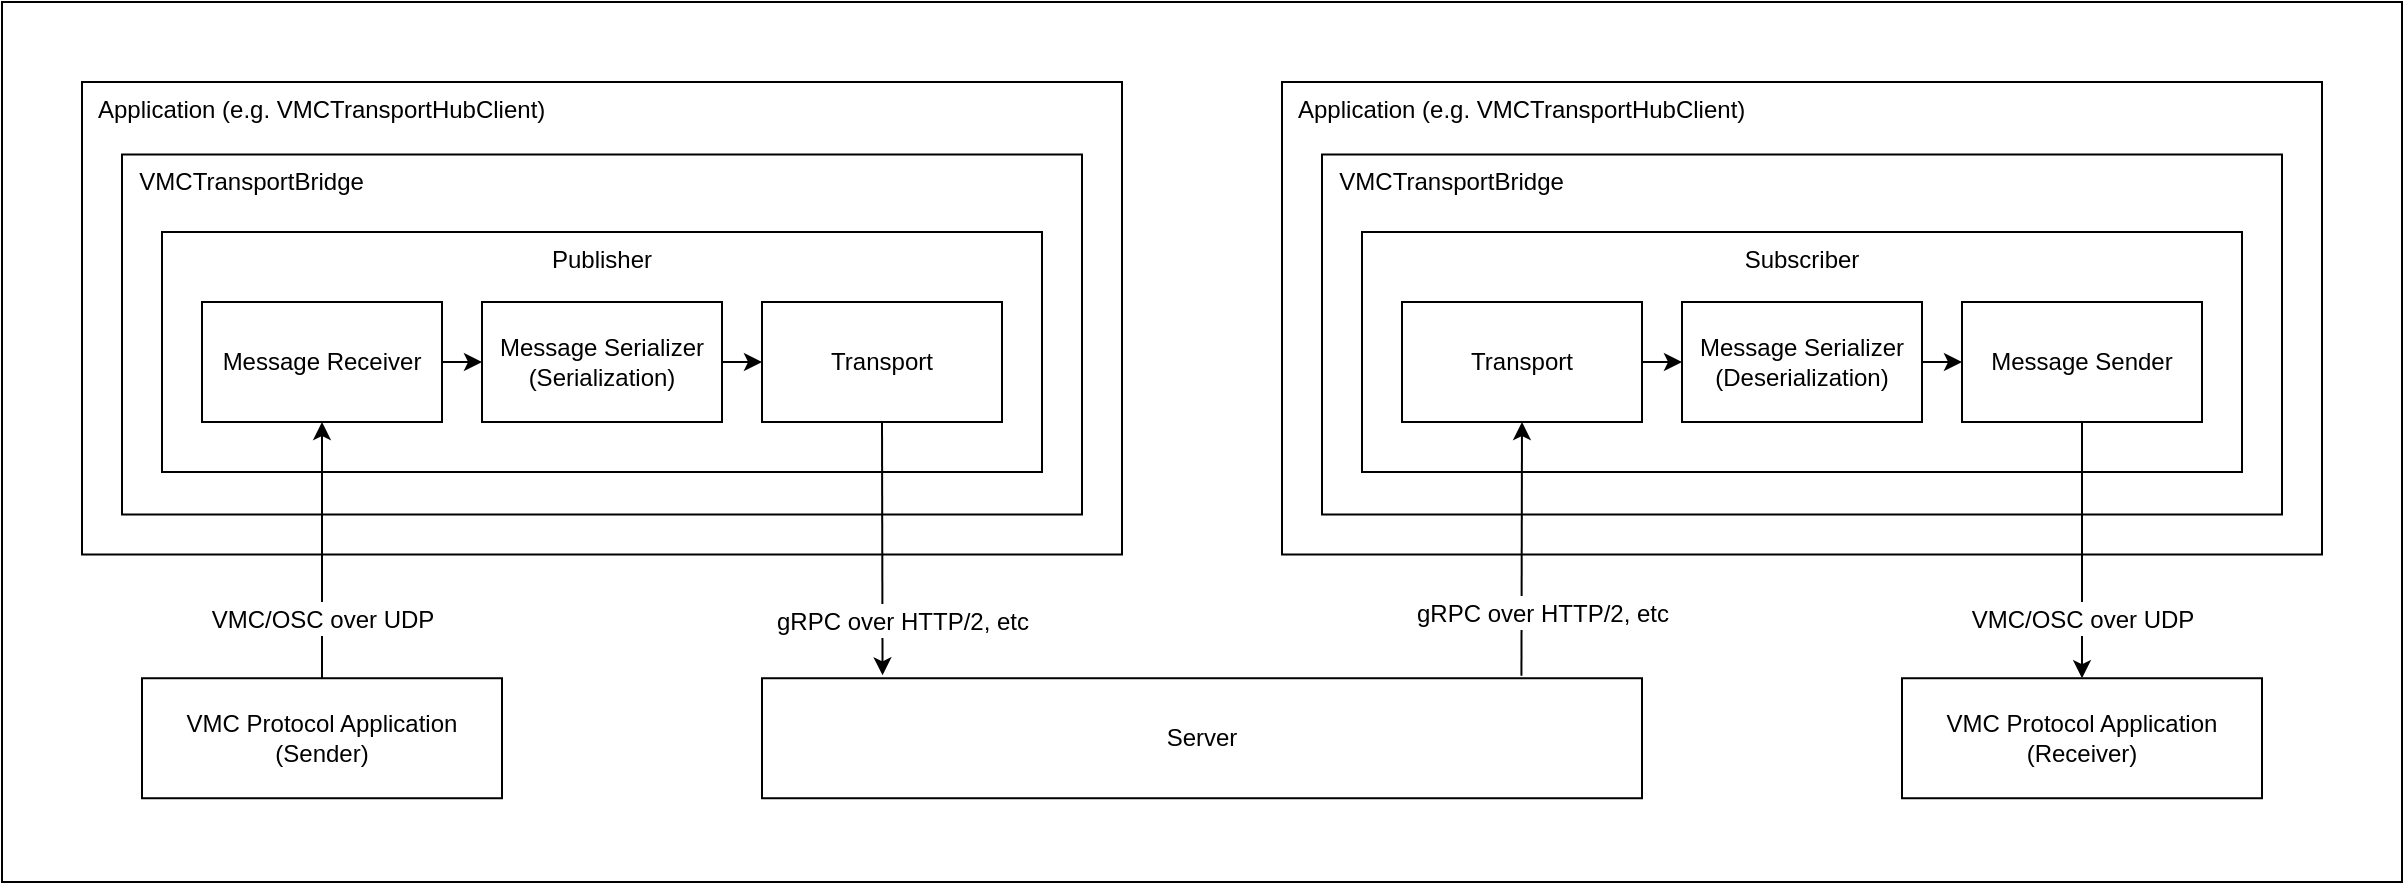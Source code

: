 <mxfile>
    <diagram id="ggP9TOXB36l3W5P0TeZ-" name="ページ1">
        <mxGraphModel dx="366" dy="261" grid="1" gridSize="10" guides="1" tooltips="1" connect="1" arrows="1" fold="1" page="1" pageScale="1" pageWidth="827" pageHeight="1169" math="0" shadow="0">
            <root>
                <mxCell id="0"/>
                <mxCell id="1" parent="0"/>
                <mxCell id="97" value="" style="rounded=0;whiteSpace=wrap;html=1;labelBackgroundColor=default;fontSize=14;" parent="1" vertex="1">
                    <mxGeometry y="320" width="1200" height="440" as="geometry"/>
                </mxCell>
                <mxCell id="56" value="&amp;nbsp; Application (e.g. VMCTransportHubClient)" style="rounded=0;whiteSpace=wrap;html=1;align=left;verticalAlign=top;" parent="1" vertex="1">
                    <mxGeometry x="640" y="360" width="520" height="236.25" as="geometry"/>
                </mxCell>
                <mxCell id="55" value="&amp;nbsp; Application (e.g. VMCTransportHubClient)" style="rounded=0;whiteSpace=wrap;html=1;align=left;verticalAlign=top;" parent="1" vertex="1">
                    <mxGeometry x="40" y="360" width="520" height="236.25" as="geometry"/>
                </mxCell>
                <mxCell id="49" value="&amp;nbsp; VMCTransportBridge" style="rounded=0;whiteSpace=wrap;html=1;align=left;verticalAlign=top;" parent="1" vertex="1">
                    <mxGeometry x="660" y="396.25" width="480" height="180" as="geometry"/>
                </mxCell>
                <mxCell id="31" value="&amp;nbsp; VMCTransportBridge" style="rounded=0;whiteSpace=wrap;html=1;align=left;verticalAlign=top;" parent="1" vertex="1">
                    <mxGeometry x="60" y="396.25" width="480" height="180" as="geometry"/>
                </mxCell>
                <mxCell id="40" value="Subscriber" style="rounded=0;whiteSpace=wrap;html=1;verticalAlign=top;" parent="1" vertex="1">
                    <mxGeometry x="680" y="435" width="440" height="120" as="geometry"/>
                </mxCell>
                <mxCell id="39" value="Publisher" style="rounded=0;whiteSpace=wrap;html=1;verticalAlign=top;" parent="1" vertex="1">
                    <mxGeometry x="80" y="435" width="440" height="120" as="geometry"/>
                </mxCell>
                <mxCell id="18" value="VMC Protocol Application&lt;br&gt;(Sender)" style="rounded=0;whiteSpace=wrap;html=1;" parent="1" vertex="1">
                    <mxGeometry x="70" y="658.12" width="180" height="60" as="geometry"/>
                </mxCell>
                <mxCell id="43" style="edgeStyle=none;html=1;exitX=1;exitY=0.5;exitDx=0;exitDy=0;entryX=0;entryY=0.5;entryDx=0;entryDy=0;" parent="1" source="21" target="41" edge="1">
                    <mxGeometry relative="1" as="geometry"/>
                </mxCell>
                <mxCell id="21" value="Message Receiver" style="rounded=0;whiteSpace=wrap;html=1;" parent="1" vertex="1">
                    <mxGeometry x="100" y="470" width="120" height="60" as="geometry"/>
                </mxCell>
                <mxCell id="25" value="VMC Protocol Application&lt;br&gt;(Receiver)" style="rounded=0;whiteSpace=wrap;html=1;" parent="1" vertex="1">
                    <mxGeometry x="950" y="658.12" width="180" height="60" as="geometry"/>
                </mxCell>
                <mxCell id="28" value="Message Sender" style="rounded=0;whiteSpace=wrap;html=1;" parent="1" vertex="1">
                    <mxGeometry x="980" y="470" width="120" height="60" as="geometry"/>
                </mxCell>
                <mxCell id="32" value="Transport" style="rounded=0;whiteSpace=wrap;html=1;" parent="1" vertex="1">
                    <mxGeometry x="380" y="470" width="120" height="60" as="geometry"/>
                </mxCell>
                <mxCell id="35" style="edgeStyle=none;html=1;exitX=1;exitY=0.5;exitDx=0;exitDy=0;entryX=0;entryY=0.5;entryDx=0;entryDy=0;" parent="1" source="33" target="42" edge="1">
                    <mxGeometry relative="1" as="geometry"/>
                </mxCell>
                <mxCell id="33" value="Transport" style="rounded=0;whiteSpace=wrap;html=1;" parent="1" vertex="1">
                    <mxGeometry x="700" y="470" width="120" height="60" as="geometry"/>
                </mxCell>
                <mxCell id="36" value="Server" style="rounded=0;whiteSpace=wrap;html=1;" parent="1" vertex="1">
                    <mxGeometry x="380" y="658.12" width="440" height="60" as="geometry"/>
                </mxCell>
                <mxCell id="44" style="edgeStyle=none;html=1;exitX=1;exitY=0.5;exitDx=0;exitDy=0;entryX=0;entryY=0.5;entryDx=0;entryDy=0;" parent="1" source="41" target="32" edge="1">
                    <mxGeometry relative="1" as="geometry"/>
                </mxCell>
                <mxCell id="41" value="Message Serializer&lt;br&gt;(Serialization)" style="rounded=0;whiteSpace=wrap;html=1;" parent="1" vertex="1">
                    <mxGeometry x="240" y="470" width="120" height="60" as="geometry"/>
                </mxCell>
                <mxCell id="46" value="" style="edgeStyle=none;html=1;" parent="1" source="42" target="28" edge="1">
                    <mxGeometry relative="1" as="geometry"/>
                </mxCell>
                <mxCell id="42" value="Message Serializer&lt;br&gt;(Deserialization)" style="rounded=0;whiteSpace=wrap;html=1;" parent="1" vertex="1">
                    <mxGeometry x="840" y="470" width="120" height="60" as="geometry"/>
                </mxCell>
                <mxCell id="63" value="" style="endArrow=classic;html=1;fontSize=14;exitX=0.5;exitY=1;exitDx=0;exitDy=0;entryX=0.137;entryY=-0.024;entryDx=0;entryDy=0;entryPerimeter=0;" parent="1" source="32" target="36" edge="1">
                    <mxGeometry relative="1" as="geometry">
                        <mxPoint x="400" y="658.12" as="sourcePoint"/>
                        <mxPoint x="500" y="658.12" as="targetPoint"/>
                    </mxGeometry>
                </mxCell>
                <mxCell id="64" value="&lt;span style=&quot;font-size: 12px&quot;&gt;gRPC over HTTP/2, etc&lt;/span&gt;" style="edgeLabel;resizable=0;html=1;align=center;verticalAlign=middle;fontSize=14;" parent="63" connectable="0" vertex="1">
                    <mxGeometry relative="1" as="geometry">
                        <mxPoint x="10" y="35" as="offset"/>
                    </mxGeometry>
                </mxCell>
                <mxCell id="65" value="" style="endArrow=none;html=1;fontSize=14;exitX=0.5;exitY=1;exitDx=0;exitDy=0;entryX=0.863;entryY=-0.021;entryDx=0;entryDy=0;entryPerimeter=0;startArrow=classic;startFill=1;endFill=0;" parent="1" source="33" target="36" edge="1">
                    <mxGeometry relative="1" as="geometry">
                        <mxPoint x="790" y="530" as="sourcePoint"/>
                        <mxPoint x="760" y="638.12" as="targetPoint"/>
                    </mxGeometry>
                </mxCell>
                <mxCell id="66" value="&lt;span style=&quot;font-size: 12px&quot;&gt;gRPC over HTTP/2, etc&lt;/span&gt;" style="edgeLabel;resizable=0;html=1;align=center;verticalAlign=middle;fontSize=14;" parent="65" connectable="0" vertex="1">
                    <mxGeometry relative="1" as="geometry">
                        <mxPoint x="10" y="31" as="offset"/>
                    </mxGeometry>
                </mxCell>
                <mxCell id="67" value="" style="endArrow=classic;html=1;fontSize=14;entryX=0.5;entryY=1;entryDx=0;entryDy=0;exitX=0.5;exitY=0;exitDx=0;exitDy=0;" parent="1" source="18" target="21" edge="1">
                    <mxGeometry relative="1" as="geometry">
                        <mxPoint x="180" y="668.12" as="sourcePoint"/>
                        <mxPoint x="280" y="668.12" as="targetPoint"/>
                    </mxGeometry>
                </mxCell>
                <mxCell id="68" value="&lt;span style=&quot;font-size: 12px&quot;&gt;VMC/OSC over UDP&lt;/span&gt;" style="edgeLabel;resizable=0;html=1;align=center;verticalAlign=middle;fontSize=14;" parent="67" connectable="0" vertex="1">
                    <mxGeometry relative="1" as="geometry">
                        <mxPoint y="34" as="offset"/>
                    </mxGeometry>
                </mxCell>
                <mxCell id="69" value="" style="endArrow=classic;html=1;fontSize=14;exitX=0.5;exitY=1;exitDx=0;exitDy=0;" parent="1" source="28" target="25" edge="1">
                    <mxGeometry relative="1" as="geometry">
                        <mxPoint x="940" y="668.12" as="sourcePoint"/>
                        <mxPoint x="1090" y="638.12" as="targetPoint"/>
                    </mxGeometry>
                </mxCell>
                <mxCell id="70" value="&lt;span style=&quot;font-size: 12px&quot;&gt;VMC/OSC over UDP&lt;/span&gt;" style="edgeLabel;resizable=0;html=1;align=center;verticalAlign=middle;fontSize=14;" parent="69" connectable="0" vertex="1">
                    <mxGeometry relative="1" as="geometry">
                        <mxPoint y="34" as="offset"/>
                    </mxGeometry>
                </mxCell>
            </root>
        </mxGraphModel>
    </diagram>
</mxfile>